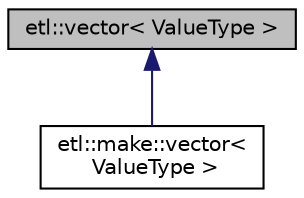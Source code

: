 digraph "etl::vector&lt; ValueType &gt;"
{
  edge [fontname="Helvetica",fontsize="10",labelfontname="Helvetica",labelfontsize="10"];
  node [fontname="Helvetica",fontsize="10",shape=record];
  Node0 [label="etl::vector\< ValueType \>",height=0.2,width=0.4,color="black", fillcolor="grey75", style="filled", fontcolor="black"];
  Node0 -> Node1 [dir="back",color="midnightblue",fontsize="10",style="solid",fontname="Helvetica"];
  Node1 [label="etl::make::vector\<\l ValueType \>",height=0.2,width=0.4,color="black", fillcolor="white", style="filled",URL="$classetl_1_1make_1_1vector.html"];
}
